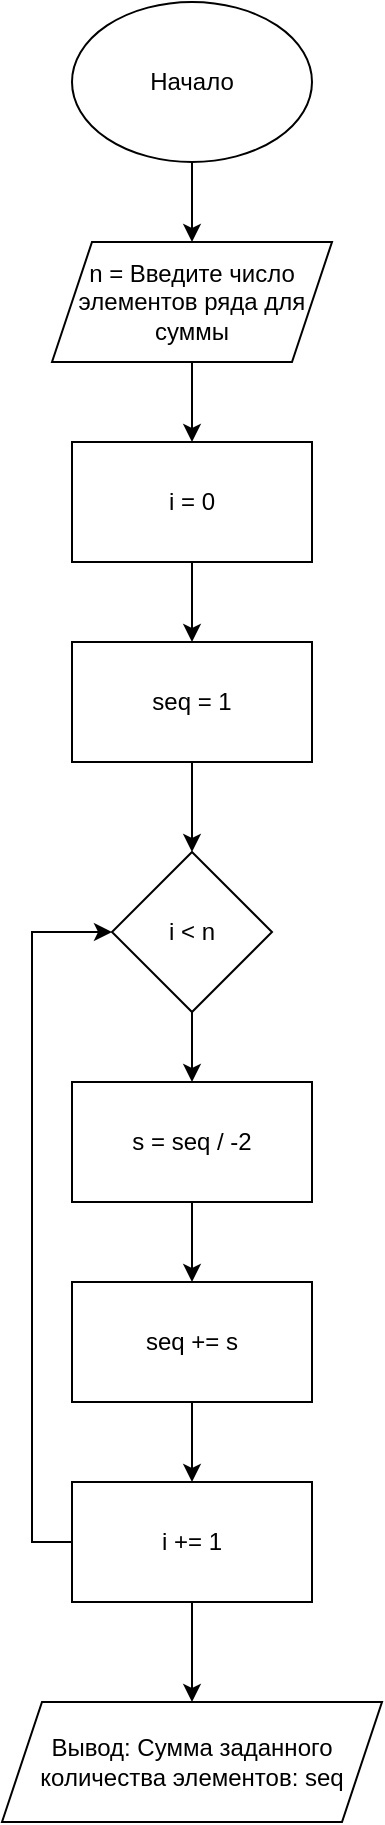 <mxfile version="16.0.0" type="github">
  <diagram id="xcCioDHExj9BQc0sVWNk" name="Page-1">
    <mxGraphModel dx="1564" dy="836" grid="1" gridSize="10" guides="1" tooltips="1" connect="1" arrows="1" fold="1" page="1" pageScale="1" pageWidth="827" pageHeight="1169" math="0" shadow="0">
      <root>
        <mxCell id="0" />
        <mxCell id="1" parent="0" />
        <mxCell id="X465O4fzRtTwufC8qBGV-10" style="edgeStyle=orthogonalEdgeStyle;rounded=0;orthogonalLoop=1;jettySize=auto;html=1;entryX=0.5;entryY=0;entryDx=0;entryDy=0;" edge="1" parent="1" source="X465O4fzRtTwufC8qBGV-1" target="X465O4fzRtTwufC8qBGV-2">
          <mxGeometry relative="1" as="geometry" />
        </mxCell>
        <mxCell id="X465O4fzRtTwufC8qBGV-1" value="Начало" style="ellipse;whiteSpace=wrap;html=1;" vertex="1" parent="1">
          <mxGeometry x="340" y="80" width="120" height="80" as="geometry" />
        </mxCell>
        <mxCell id="X465O4fzRtTwufC8qBGV-11" style="edgeStyle=orthogonalEdgeStyle;rounded=0;orthogonalLoop=1;jettySize=auto;html=1;entryX=0.5;entryY=0;entryDx=0;entryDy=0;" edge="1" parent="1" source="X465O4fzRtTwufC8qBGV-2" target="X465O4fzRtTwufC8qBGV-3">
          <mxGeometry relative="1" as="geometry" />
        </mxCell>
        <mxCell id="X465O4fzRtTwufC8qBGV-2" value="n = Введите число элементов ряда для суммы" style="shape=parallelogram;perimeter=parallelogramPerimeter;whiteSpace=wrap;html=1;fixedSize=1;" vertex="1" parent="1">
          <mxGeometry x="330" y="200" width="140" height="60" as="geometry" />
        </mxCell>
        <mxCell id="X465O4fzRtTwufC8qBGV-12" style="edgeStyle=orthogonalEdgeStyle;rounded=0;orthogonalLoop=1;jettySize=auto;html=1;entryX=0.5;entryY=0;entryDx=0;entryDy=0;" edge="1" parent="1" source="X465O4fzRtTwufC8qBGV-3" target="X465O4fzRtTwufC8qBGV-4">
          <mxGeometry relative="1" as="geometry" />
        </mxCell>
        <mxCell id="X465O4fzRtTwufC8qBGV-3" value="i = 0" style="rounded=0;whiteSpace=wrap;html=1;" vertex="1" parent="1">
          <mxGeometry x="340" y="300" width="120" height="60" as="geometry" />
        </mxCell>
        <mxCell id="X465O4fzRtTwufC8qBGV-13" style="edgeStyle=orthogonalEdgeStyle;rounded=0;orthogonalLoop=1;jettySize=auto;html=1;entryX=0.5;entryY=0;entryDx=0;entryDy=0;" edge="1" parent="1" source="X465O4fzRtTwufC8qBGV-4" target="X465O4fzRtTwufC8qBGV-5">
          <mxGeometry relative="1" as="geometry" />
        </mxCell>
        <mxCell id="X465O4fzRtTwufC8qBGV-4" value="seq = 1" style="rounded=0;whiteSpace=wrap;html=1;" vertex="1" parent="1">
          <mxGeometry x="340" y="400" width="120" height="60" as="geometry" />
        </mxCell>
        <mxCell id="X465O4fzRtTwufC8qBGV-14" style="edgeStyle=orthogonalEdgeStyle;rounded=0;orthogonalLoop=1;jettySize=auto;html=1;entryX=0.5;entryY=0;entryDx=0;entryDy=0;" edge="1" parent="1" source="X465O4fzRtTwufC8qBGV-5" target="X465O4fzRtTwufC8qBGV-6">
          <mxGeometry relative="1" as="geometry" />
        </mxCell>
        <mxCell id="X465O4fzRtTwufC8qBGV-5" value="i &amp;lt; n" style="rhombus;whiteSpace=wrap;html=1;" vertex="1" parent="1">
          <mxGeometry x="360" y="505" width="80" height="80" as="geometry" />
        </mxCell>
        <mxCell id="X465O4fzRtTwufC8qBGV-15" style="edgeStyle=orthogonalEdgeStyle;rounded=0;orthogonalLoop=1;jettySize=auto;html=1;entryX=0.5;entryY=0;entryDx=0;entryDy=0;" edge="1" parent="1" source="X465O4fzRtTwufC8qBGV-6" target="X465O4fzRtTwufC8qBGV-7">
          <mxGeometry relative="1" as="geometry" />
        </mxCell>
        <mxCell id="X465O4fzRtTwufC8qBGV-6" value="s = seq / -2" style="rounded=0;whiteSpace=wrap;html=1;" vertex="1" parent="1">
          <mxGeometry x="340" y="620" width="120" height="60" as="geometry" />
        </mxCell>
        <mxCell id="X465O4fzRtTwufC8qBGV-16" style="edgeStyle=orthogonalEdgeStyle;rounded=0;orthogonalLoop=1;jettySize=auto;html=1;entryX=0.5;entryY=0;entryDx=0;entryDy=0;" edge="1" parent="1" source="X465O4fzRtTwufC8qBGV-7" target="X465O4fzRtTwufC8qBGV-8">
          <mxGeometry relative="1" as="geometry" />
        </mxCell>
        <mxCell id="X465O4fzRtTwufC8qBGV-7" value="seq += s" style="rounded=0;whiteSpace=wrap;html=1;" vertex="1" parent="1">
          <mxGeometry x="340" y="720" width="120" height="60" as="geometry" />
        </mxCell>
        <mxCell id="X465O4fzRtTwufC8qBGV-17" style="edgeStyle=orthogonalEdgeStyle;rounded=0;orthogonalLoop=1;jettySize=auto;html=1;entryX=0.5;entryY=0;entryDx=0;entryDy=0;" edge="1" parent="1" source="X465O4fzRtTwufC8qBGV-8" target="X465O4fzRtTwufC8qBGV-9">
          <mxGeometry relative="1" as="geometry" />
        </mxCell>
        <mxCell id="X465O4fzRtTwufC8qBGV-18" style="edgeStyle=orthogonalEdgeStyle;rounded=0;orthogonalLoop=1;jettySize=auto;html=1;entryX=0;entryY=0.5;entryDx=0;entryDy=0;" edge="1" parent="1" source="X465O4fzRtTwufC8qBGV-8" target="X465O4fzRtTwufC8qBGV-5">
          <mxGeometry relative="1" as="geometry">
            <Array as="points">
              <mxPoint x="320" y="850" />
              <mxPoint x="320" y="545" />
            </Array>
          </mxGeometry>
        </mxCell>
        <mxCell id="X465O4fzRtTwufC8qBGV-8" value="i += 1" style="rounded=0;whiteSpace=wrap;html=1;" vertex="1" parent="1">
          <mxGeometry x="340" y="820" width="120" height="60" as="geometry" />
        </mxCell>
        <mxCell id="X465O4fzRtTwufC8qBGV-9" value="Вывод: Сумма заданного количества элементов: seq" style="shape=parallelogram;perimeter=parallelogramPerimeter;whiteSpace=wrap;html=1;fixedSize=1;" vertex="1" parent="1">
          <mxGeometry x="305" y="930" width="190" height="60" as="geometry" />
        </mxCell>
      </root>
    </mxGraphModel>
  </diagram>
</mxfile>

